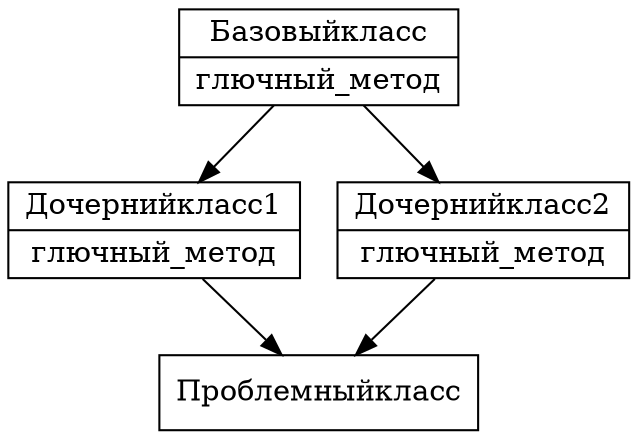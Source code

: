 digraph BTree {
        node [shape=record];
        БазовыйКласс -> ДочернийКласс1 -> ПроблемныйКласс;
        БазовыйКласс -> ДочернийКласс2 -> ПроблемныйКласс;
        БазовыйКласс[label="{ Базовый класс | глючный_метод }"];
        ДочернийКласс1[label="{ Дочерний класс 1 | глючный_метод }"];
        ДочернийКласс2[label="{ Дочерний класс 2 | глючный_метод }"];
        ПроблемныйКласс[label="{ Проблемный класс }"];
}
